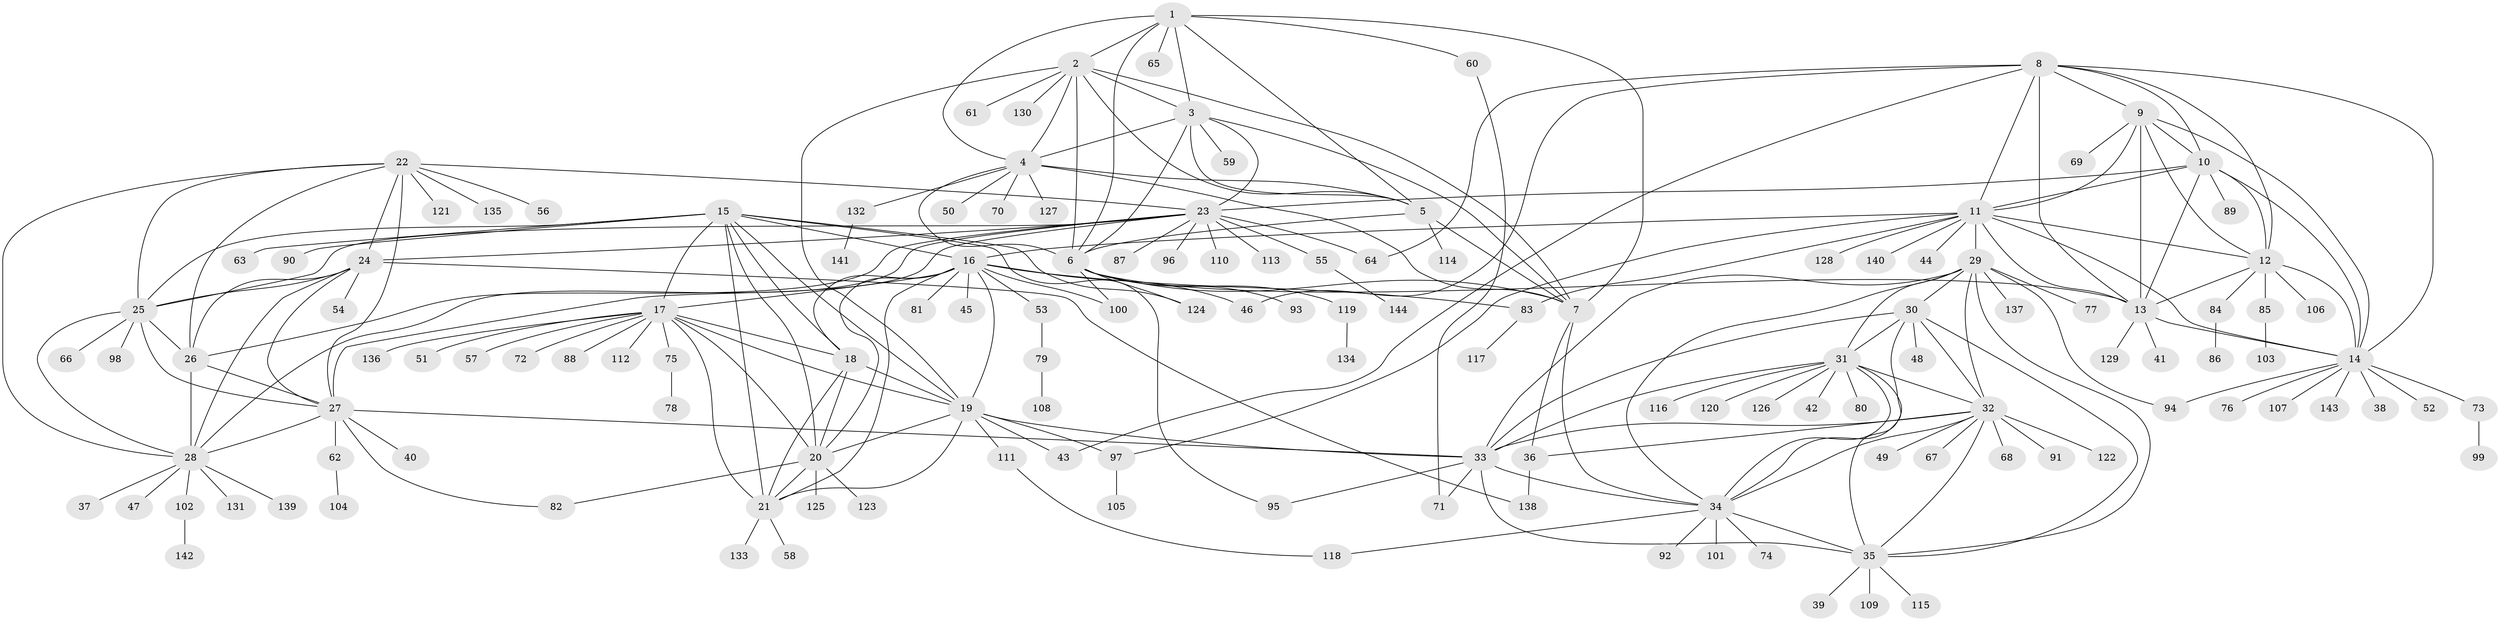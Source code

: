 // coarse degree distribution, {5: 0.023255813953488372, 2: 0.06976744186046512, 16: 0.023255813953488372, 15: 0.023255813953488372, 12: 0.023255813953488372, 11: 0.023255813953488372, 3: 0.046511627906976744, 7: 0.023255813953488372, 1: 0.7441860465116279}
// Generated by graph-tools (version 1.1) at 2025/19/03/04/25 18:19:52]
// undirected, 144 vertices, 238 edges
graph export_dot {
graph [start="1"]
  node [color=gray90,style=filled];
  1;
  2;
  3;
  4;
  5;
  6;
  7;
  8;
  9;
  10;
  11;
  12;
  13;
  14;
  15;
  16;
  17;
  18;
  19;
  20;
  21;
  22;
  23;
  24;
  25;
  26;
  27;
  28;
  29;
  30;
  31;
  32;
  33;
  34;
  35;
  36;
  37;
  38;
  39;
  40;
  41;
  42;
  43;
  44;
  45;
  46;
  47;
  48;
  49;
  50;
  51;
  52;
  53;
  54;
  55;
  56;
  57;
  58;
  59;
  60;
  61;
  62;
  63;
  64;
  65;
  66;
  67;
  68;
  69;
  70;
  71;
  72;
  73;
  74;
  75;
  76;
  77;
  78;
  79;
  80;
  81;
  82;
  83;
  84;
  85;
  86;
  87;
  88;
  89;
  90;
  91;
  92;
  93;
  94;
  95;
  96;
  97;
  98;
  99;
  100;
  101;
  102;
  103;
  104;
  105;
  106;
  107;
  108;
  109;
  110;
  111;
  112;
  113;
  114;
  115;
  116;
  117;
  118;
  119;
  120;
  121;
  122;
  123;
  124;
  125;
  126;
  127;
  128;
  129;
  130;
  131;
  132;
  133;
  134;
  135;
  136;
  137;
  138;
  139;
  140;
  141;
  142;
  143;
  144;
  1 -- 2;
  1 -- 3;
  1 -- 4;
  1 -- 5;
  1 -- 6;
  1 -- 7;
  1 -- 60;
  1 -- 65;
  2 -- 3;
  2 -- 4;
  2 -- 5;
  2 -- 6;
  2 -- 7;
  2 -- 19;
  2 -- 61;
  2 -- 130;
  3 -- 4;
  3 -- 5;
  3 -- 6;
  3 -- 7;
  3 -- 23;
  3 -- 59;
  4 -- 5;
  4 -- 6;
  4 -- 7;
  4 -- 50;
  4 -- 70;
  4 -- 127;
  4 -- 132;
  5 -- 6;
  5 -- 7;
  5 -- 114;
  6 -- 7;
  6 -- 13;
  6 -- 93;
  6 -- 100;
  6 -- 119;
  6 -- 124;
  7 -- 34;
  7 -- 36;
  8 -- 9;
  8 -- 10;
  8 -- 11;
  8 -- 12;
  8 -- 13;
  8 -- 14;
  8 -- 43;
  8 -- 46;
  8 -- 64;
  9 -- 10;
  9 -- 11;
  9 -- 12;
  9 -- 13;
  9 -- 14;
  9 -- 69;
  10 -- 11;
  10 -- 12;
  10 -- 13;
  10 -- 14;
  10 -- 23;
  10 -- 89;
  11 -- 12;
  11 -- 13;
  11 -- 14;
  11 -- 16;
  11 -- 29;
  11 -- 44;
  11 -- 83;
  11 -- 97;
  11 -- 128;
  11 -- 140;
  12 -- 13;
  12 -- 14;
  12 -- 84;
  12 -- 85;
  12 -- 106;
  13 -- 14;
  13 -- 41;
  13 -- 129;
  14 -- 38;
  14 -- 52;
  14 -- 73;
  14 -- 76;
  14 -- 94;
  14 -- 107;
  14 -- 143;
  15 -- 16;
  15 -- 17;
  15 -- 18;
  15 -- 19;
  15 -- 20;
  15 -- 21;
  15 -- 25;
  15 -- 63;
  15 -- 90;
  15 -- 95;
  15 -- 124;
  16 -- 17;
  16 -- 18;
  16 -- 19;
  16 -- 20;
  16 -- 21;
  16 -- 45;
  16 -- 46;
  16 -- 53;
  16 -- 81;
  16 -- 83;
  16 -- 100;
  17 -- 18;
  17 -- 19;
  17 -- 20;
  17 -- 21;
  17 -- 51;
  17 -- 57;
  17 -- 72;
  17 -- 75;
  17 -- 88;
  17 -- 112;
  17 -- 136;
  18 -- 19;
  18 -- 20;
  18 -- 21;
  19 -- 20;
  19 -- 21;
  19 -- 33;
  19 -- 43;
  19 -- 97;
  19 -- 111;
  20 -- 21;
  20 -- 82;
  20 -- 123;
  20 -- 125;
  21 -- 58;
  21 -- 133;
  22 -- 23;
  22 -- 24;
  22 -- 25;
  22 -- 26;
  22 -- 27;
  22 -- 28;
  22 -- 56;
  22 -- 121;
  22 -- 135;
  23 -- 24;
  23 -- 25;
  23 -- 26;
  23 -- 27;
  23 -- 28;
  23 -- 55;
  23 -- 64;
  23 -- 87;
  23 -- 96;
  23 -- 110;
  23 -- 113;
  24 -- 25;
  24 -- 26;
  24 -- 27;
  24 -- 28;
  24 -- 54;
  24 -- 138;
  25 -- 26;
  25 -- 27;
  25 -- 28;
  25 -- 66;
  25 -- 98;
  26 -- 27;
  26 -- 28;
  27 -- 28;
  27 -- 33;
  27 -- 40;
  27 -- 62;
  27 -- 82;
  28 -- 37;
  28 -- 47;
  28 -- 102;
  28 -- 131;
  28 -- 139;
  29 -- 30;
  29 -- 31;
  29 -- 32;
  29 -- 33;
  29 -- 34;
  29 -- 35;
  29 -- 77;
  29 -- 94;
  29 -- 137;
  30 -- 31;
  30 -- 32;
  30 -- 33;
  30 -- 34;
  30 -- 35;
  30 -- 48;
  31 -- 32;
  31 -- 33;
  31 -- 34;
  31 -- 35;
  31 -- 42;
  31 -- 80;
  31 -- 116;
  31 -- 120;
  31 -- 126;
  32 -- 33;
  32 -- 34;
  32 -- 35;
  32 -- 36;
  32 -- 49;
  32 -- 67;
  32 -- 68;
  32 -- 91;
  32 -- 122;
  33 -- 34;
  33 -- 35;
  33 -- 71;
  33 -- 95;
  34 -- 35;
  34 -- 74;
  34 -- 92;
  34 -- 101;
  34 -- 118;
  35 -- 39;
  35 -- 109;
  35 -- 115;
  36 -- 138;
  53 -- 79;
  55 -- 144;
  60 -- 71;
  62 -- 104;
  73 -- 99;
  75 -- 78;
  79 -- 108;
  83 -- 117;
  84 -- 86;
  85 -- 103;
  97 -- 105;
  102 -- 142;
  111 -- 118;
  119 -- 134;
  132 -- 141;
}
